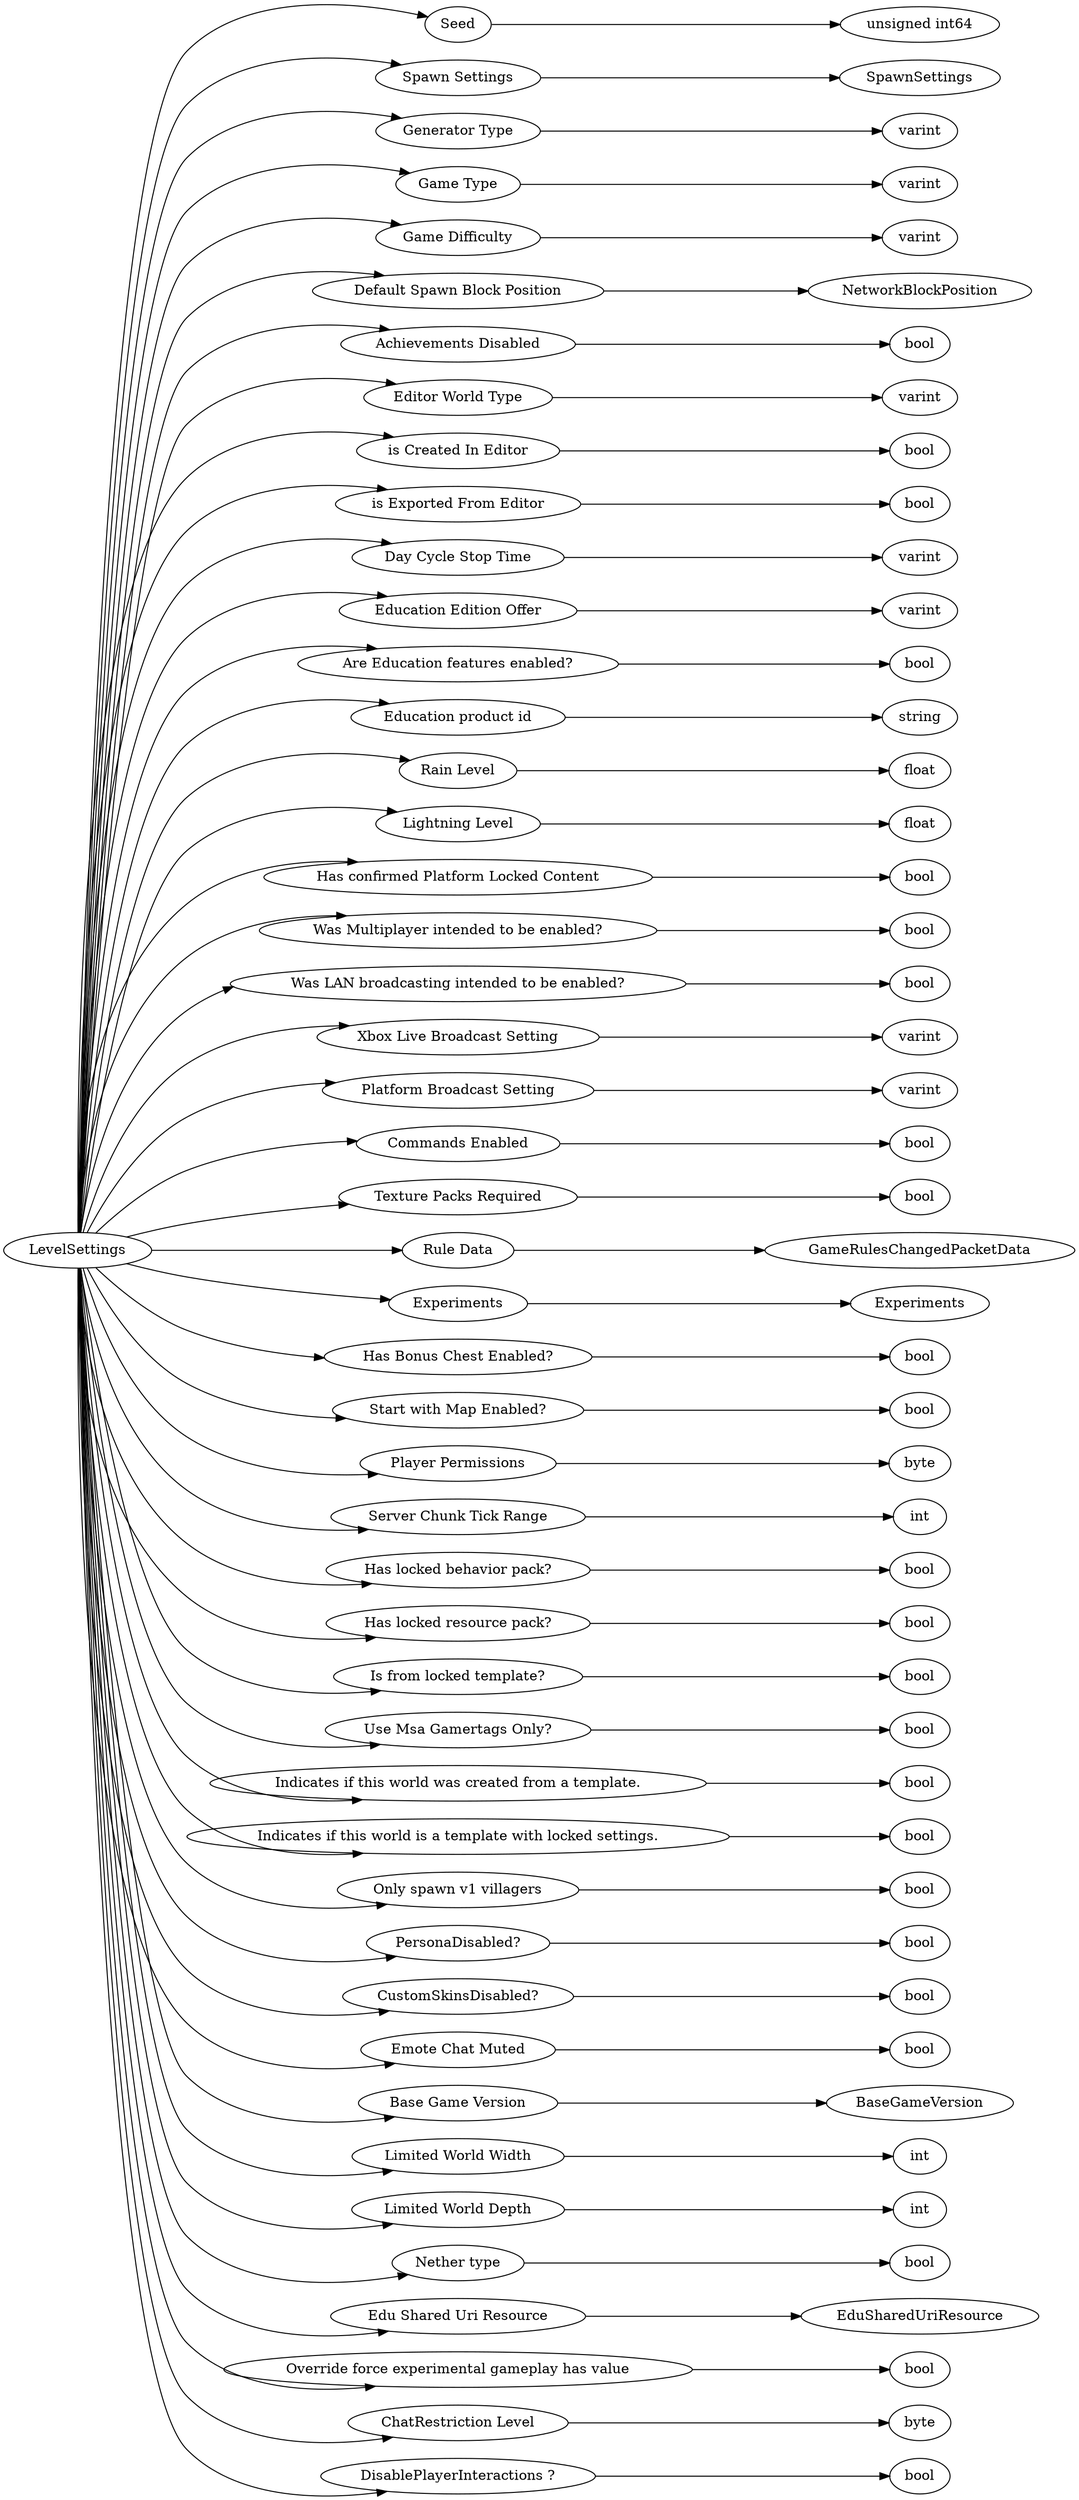 digraph "LevelSettings" {
rankdir = LR
23
23 -> 24
24 -> 25
23 -> 26
26 -> 34
23 -> 35
35 -> 36
23 -> 37
37 -> 38
23 -> 39
39 -> 40
23 -> 41
41 -> 49
23 -> 50
50 -> 51
23 -> 52
52 -> 53
23 -> 54
54 -> 55
23 -> 56
56 -> 57
23 -> 58
58 -> 59
23 -> 60
60 -> 61
23 -> 62
62 -> 63
23 -> 64
64 -> 65
23 -> 66
66 -> 67
23 -> 68
68 -> 69
23 -> 70
70 -> 71
23 -> 72
72 -> 73
23 -> 74
74 -> 75
23 -> 76
76 -> 77
23 -> 78
78 -> 79
23 -> 80
80 -> 81
23 -> 82
82 -> 83
23 -> 84
84 -> 85
23 -> 86
86 -> 87
23 -> 88
88 -> 89
23 -> 90
90 -> 91
23 -> 92
92 -> 93
23 -> 94
94 -> 95
23 -> 96
96 -> 97
23 -> 98
98 -> 99
23 -> 100
100 -> 101
23 -> 102
102 -> 103
23 -> 104
104 -> 105
23 -> 106
106 -> 107
23 -> 108
108 -> 109
23 -> 110
110 -> 111
23 -> 112
112 -> 113
23 -> 114
114 -> 115
23 -> 116
116 -> 117
23 -> 118
118 -> 119
23 -> 120
120 -> 121
23 -> 122
122 -> 123
23 -> 124
124 -> 130
23 -> 131
131 -> 132
23 -> 133
133 -> 134
23 -> 135
135 -> 136

23 [label="LevelSettings",comment="name: \"LevelSettings\", typeName: \"\", id: 23, branchId: 0, recurseId: -1, attributes: 0, notes: \"\""];
24 [label="Seed",comment="name: \"Seed\", typeName: \"\", id: 24, branchId: 0, recurseId: -1, attributes: 0, notes: \"\""];
25 [label="unsigned int64",comment="name: \"unsigned int64\", typeName: \"\", id: 25, branchId: 0, recurseId: -1, attributes: 512, notes: \"\""];
26 [label="Spawn Settings",comment="name: \"Spawn Settings\", typeName: \"SpawnSettings\", id: 26, branchId: 0, recurseId: -1, attributes: 256, notes: \"\""];
34 [label="SpawnSettings",comment="name: \"SpawnSettings\", typeName: \"\", id: 34, branchId: 0, recurseId: -1, attributes: 512, notes: \"\""];
35 [label="Generator Type",comment="name: \"Generator Type\", typeName: \"\", id: 35, branchId: 0, recurseId: -1, attributes: 0, notes: \"enumeration: GeneratorType\""];
36 [label="varint",comment="name: \"varint\", typeName: \"\", id: 36, branchId: 0, recurseId: -1, attributes: 512, notes: \"\""];
37 [label="Game Type",comment="name: \"Game Type\", typeName: \"\", id: 37, branchId: 0, recurseId: -1, attributes: 0, notes: \"enumeration: GameType\""];
38 [label="varint",comment="name: \"varint\", typeName: \"\", id: 38, branchId: 0, recurseId: -1, attributes: 512, notes: \"\""];
39 [label="Game Difficulty",comment="name: \"Game Difficulty\", typeName: \"\", id: 39, branchId: 0, recurseId: -1, attributes: 0, notes: \"enumeration: Difficulty\""];
40 [label="varint",comment="name: \"varint\", typeName: \"\", id: 40, branchId: 0, recurseId: -1, attributes: 512, notes: \"\""];
41 [label="Default Spawn Block Position",comment="name: \"Default Spawn Block Position\", typeName: \"NetworkBlockPosition\", id: 41, branchId: 0, recurseId: -1, attributes: 256, notes: \"\""];
49 [label="NetworkBlockPosition",comment="name: \"NetworkBlockPosition\", typeName: \"\", id: 49, branchId: 0, recurseId: -1, attributes: 512, notes: \"\""];
50 [label="Achievements Disabled",comment="name: \"Achievements Disabled\", typeName: \"\", id: 50, branchId: 0, recurseId: -1, attributes: 0, notes: \"\""];
51 [label="bool",comment="name: \"bool\", typeName: \"\", id: 51, branchId: 0, recurseId: -1, attributes: 512, notes: \"\""];
52 [label="Editor World Type",comment="name: \"Editor World Type\", typeName: \"\", id: 52, branchId: 0, recurseId: -1, attributes: 0, notes: \"enumeration: Editor::WorldType\""];
53 [label="varint",comment="name: \"varint\", typeName: \"\", id: 53, branchId: 0, recurseId: -1, attributes: 512, notes: \"\""];
54 [label="is Created In Editor",comment="name: \"is Created In Editor\", typeName: \"\", id: 54, branchId: 0, recurseId: -1, attributes: 0, notes: \"\""];
55 [label="bool",comment="name: \"bool\", typeName: \"\", id: 55, branchId: 0, recurseId: -1, attributes: 512, notes: \"\""];
56 [label="is Exported From Editor",comment="name: \"is Exported From Editor\", typeName: \"\", id: 56, branchId: 0, recurseId: -1, attributes: 0, notes: \"\""];
57 [label="bool",comment="name: \"bool\", typeName: \"\", id: 57, branchId: 0, recurseId: -1, attributes: 512, notes: \"\""];
58 [label="Day Cycle Stop Time",comment="name: \"Day Cycle Stop Time\", typeName: \"\", id: 58, branchId: 0, recurseId: -1, attributes: 0, notes: \"\""];
59 [label="varint",comment="name: \"varint\", typeName: \"\", id: 59, branchId: 0, recurseId: -1, attributes: 512, notes: \"\""];
60 [label="Education Edition Offer",comment="name: \"Education Edition Offer\", typeName: \"\", id: 60, branchId: 0, recurseId: -1, attributes: 0, notes: \"enumeration: EducationEditionOffer\""];
61 [label="varint",comment="name: \"varint\", typeName: \"\", id: 61, branchId: 0, recurseId: -1, attributes: 512, notes: \"\""];
62 [label="Are Education features enabled?",comment="name: \"Are Education features enabled?\", typeName: \"\", id: 62, branchId: 0, recurseId: -1, attributes: 0, notes: \"\""];
63 [label="bool",comment="name: \"bool\", typeName: \"\", id: 63, branchId: 0, recurseId: -1, attributes: 512, notes: \"\""];
64 [label="Education product id",comment="name: \"Education product id\", typeName: \"\", id: 64, branchId: 0, recurseId: -1, attributes: 0, notes: \"\""];
65 [label="string",comment="name: \"string\", typeName: \"\", id: 65, branchId: 0, recurseId: -1, attributes: 512, notes: \"\""];
66 [label="Rain Level",comment="name: \"Rain Level\", typeName: \"\", id: 66, branchId: 0, recurseId: -1, attributes: 0, notes: \"\""];
67 [label="float",comment="name: \"float\", typeName: \"\", id: 67, branchId: 0, recurseId: -1, attributes: 512, notes: \"\""];
68 [label="Lightning Level",comment="name: \"Lightning Level\", typeName: \"\", id: 68, branchId: 0, recurseId: -1, attributes: 0, notes: \"\""];
69 [label="float",comment="name: \"float\", typeName: \"\", id: 69, branchId: 0, recurseId: -1, attributes: 512, notes: \"\""];
70 [label="Has confirmed Platform Locked Content",comment="name: \"Has confirmed Platform Locked Content\", typeName: \"\", id: 70, branchId: 0, recurseId: -1, attributes: 0, notes: \"\""];
71 [label="bool",comment="name: \"bool\", typeName: \"\", id: 71, branchId: 0, recurseId: -1, attributes: 512, notes: \"\""];
72 [label="Was Multiplayer intended to be enabled?",comment="name: \"Was Multiplayer intended to be enabled?\", typeName: \"\", id: 72, branchId: 0, recurseId: -1, attributes: 0, notes: \"\""];
73 [label="bool",comment="name: \"bool\", typeName: \"\", id: 73, branchId: 0, recurseId: -1, attributes: 512, notes: \"\""];
74 [label="Was LAN broadcasting intended to be enabled?",comment="name: \"Was LAN broadcasting intended to be enabled?\", typeName: \"\", id: 74, branchId: 0, recurseId: -1, attributes: 0, notes: \"\""];
75 [label="bool",comment="name: \"bool\", typeName: \"\", id: 75, branchId: 0, recurseId: -1, attributes: 512, notes: \"\""];
76 [label="Xbox Live Broadcast Setting",comment="name: \"Xbox Live Broadcast Setting\", typeName: \"\", id: 76, branchId: 0, recurseId: -1, attributes: 0, notes: \"enumeration: Social::GamePublishSetting\""];
77 [label="varint",comment="name: \"varint\", typeName: \"\", id: 77, branchId: 0, recurseId: -1, attributes: 512, notes: \"\""];
78 [label="Platform Broadcast Setting",comment="name: \"Platform Broadcast Setting\", typeName: \"\", id: 78, branchId: 0, recurseId: -1, attributes: 0, notes: \"enumeration: Social::GamePublishSetting\""];
79 [label="varint",comment="name: \"varint\", typeName: \"\", id: 79, branchId: 0, recurseId: -1, attributes: 512, notes: \"\""];
80 [label="Commands Enabled",comment="name: \"Commands Enabled\", typeName: \"\", id: 80, branchId: 0, recurseId: -1, attributes: 0, notes: \"\""];
81 [label="bool",comment="name: \"bool\", typeName: \"\", id: 81, branchId: 0, recurseId: -1, attributes: 512, notes: \"\""];
82 [label="Texture Packs Required",comment="name: \"Texture Packs Required\", typeName: \"\", id: 82, branchId: 0, recurseId: -1, attributes: 0, notes: \"\""];
83 [label="bool",comment="name: \"bool\", typeName: \"\", id: 83, branchId: 0, recurseId: -1, attributes: 512, notes: \"\""];
84 [label="Rule Data",comment="name: \"Rule Data\", typeName: \"GameRulesChangedPacketData\", id: 84, branchId: 0, recurseId: -1, attributes: 256, notes: \"\""];
85 [label="GameRulesChangedPacketData",comment="name: \"GameRulesChangedPacketData\", typeName: \"\", id: 85, branchId: 0, recurseId: -1, attributes: 512, notes: \"\""];
86 [label="Experiments",comment="name: \"Experiments\", typeName: \"Experiments\", id: 86, branchId: 0, recurseId: -1, attributes: 256, notes: \"\""];
87 [label="Experiments",comment="name: \"Experiments\", typeName: \"\", id: 87, branchId: 0, recurseId: -1, attributes: 512, notes: \"\""];
88 [label="Has Bonus Chest Enabled?",comment="name: \"Has Bonus Chest Enabled?\", typeName: \"\", id: 88, branchId: 0, recurseId: -1, attributes: 0, notes: \"\""];
89 [label="bool",comment="name: \"bool\", typeName: \"\", id: 89, branchId: 0, recurseId: -1, attributes: 512, notes: \"\""];
90 [label="Start with Map Enabled?",comment="name: \"Start with Map Enabled?\", typeName: \"\", id: 90, branchId: 0, recurseId: -1, attributes: 0, notes: \"\""];
91 [label="bool",comment="name: \"bool\", typeName: \"\", id: 91, branchId: 0, recurseId: -1, attributes: 512, notes: \"\""];
92 [label="Player Permissions",comment="name: \"Player Permissions\", typeName: \"\", id: 92, branchId: 0, recurseId: -1, attributes: 0, notes: \"enumeration: PlayerPermissionLevel\""];
93 [label="byte",comment="name: \"byte\", typeName: \"\", id: 93, branchId: 0, recurseId: -1, attributes: 512, notes: \"\""];
94 [label="Server Chunk Tick Range",comment="name: \"Server Chunk Tick Range\", typeName: \"\", id: 94, branchId: 0, recurseId: -1, attributes: 0, notes: \"\""];
95 [label="int",comment="name: \"int\", typeName: \"\", id: 95, branchId: 0, recurseId: -1, attributes: 512, notes: \"\""];
96 [label="Has locked behavior pack?",comment="name: \"Has locked behavior pack?\", typeName: \"\", id: 96, branchId: 0, recurseId: -1, attributes: 0, notes: \"\""];
97 [label="bool",comment="name: \"bool\", typeName: \"\", id: 97, branchId: 0, recurseId: -1, attributes: 512, notes: \"\""];
98 [label="Has locked resource pack?",comment="name: \"Has locked resource pack?\", typeName: \"\", id: 98, branchId: 0, recurseId: -1, attributes: 0, notes: \"\""];
99 [label="bool",comment="name: \"bool\", typeName: \"\", id: 99, branchId: 0, recurseId: -1, attributes: 512, notes: \"\""];
100 [label="Is from locked template?",comment="name: \"Is from locked template?\", typeName: \"\", id: 100, branchId: 0, recurseId: -1, attributes: 0, notes: \"\""];
101 [label="bool",comment="name: \"bool\", typeName: \"\", id: 101, branchId: 0, recurseId: -1, attributes: 512, notes: \"\""];
102 [label="Use Msa Gamertags Only?",comment="name: \"Use Msa Gamertags Only?\", typeName: \"\", id: 102, branchId: 0, recurseId: -1, attributes: 0, notes: \"\""];
103 [label="bool",comment="name: \"bool\", typeName: \"\", id: 103, branchId: 0, recurseId: -1, attributes: 512, notes: \"\""];
104 [label="Indicates if this world was created from a template.",comment="name: \"Indicates if this world was created from a template.\", typeName: \"\", id: 104, branchId: 0, recurseId: -1, attributes: 0, notes: \"For servers this should always be false.\""];
105 [label="bool",comment="name: \"bool\", typeName: \"\", id: 105, branchId: 0, recurseId: -1, attributes: 512, notes: \"\""];
106 [label="Indicates if this world is a template with locked settings.",comment="name: \"Indicates if this world is a template with locked settings.\", typeName: \"\", id: 106, branchId: 0, recurseId: -1, attributes: 0, notes: \"For servers this should always be false.\""];
107 [label="bool",comment="name: \"bool\", typeName: \"\", id: 107, branchId: 0, recurseId: -1, attributes: 512, notes: \"\""];
108 [label="Only spawn v1 villagers",comment="name: \"Only spawn v1 villagers\", typeName: \"\", id: 108, branchId: 0, recurseId: -1, attributes: 0, notes: \"This was added for the Village & Pillage update, marking worlds where V1 villagers shouldn't update to V2, and only V1 villagers should be used in the world. This was done for Marketplace content.\""];
109 [label="bool",comment="name: \"bool\", typeName: \"\", id: 109, branchId: 0, recurseId: -1, attributes: 512, notes: \"\""];
110 [label="PersonaDisabled?",comment="name: \"PersonaDisabled?\", typeName: \"\", id: 110, branchId: 0, recurseId: -1, attributes: 0, notes: \"\""];
111 [label="bool",comment="name: \"bool\", typeName: \"\", id: 111, branchId: 0, recurseId: -1, attributes: 512, notes: \"\""];
112 [label="CustomSkinsDisabled?",comment="name: \"CustomSkinsDisabled?\", typeName: \"\", id: 112, branchId: 0, recurseId: -1, attributes: 0, notes: \"\""];
113 [label="bool",comment="name: \"bool\", typeName: \"\", id: 113, branchId: 0, recurseId: -1, attributes: 512, notes: \"\""];
114 [label="Emote Chat Muted",comment="name: \"Emote Chat Muted\", typeName: \"\", id: 114, branchId: 0, recurseId: -1, attributes: 0, notes: \"\""];
115 [label="bool",comment="name: \"bool\", typeName: \"\", id: 115, branchId: 0, recurseId: -1, attributes: 512, notes: \"\""];
116 [label="Base Game Version",comment="name: \"Base Game Version\", typeName: \"BaseGameVersion\", id: 116, branchId: 0, recurseId: -1, attributes: 256, notes: \"Version of vanilla gameplay that will be used with this world.\""];
117 [label="BaseGameVersion",comment="name: \"BaseGameVersion\", typeName: \"\", id: 117, branchId: 0, recurseId: -1, attributes: 512, notes: \"\""];
118 [label="Limited World Width",comment="name: \"Limited World Width\", typeName: \"\", id: 118, branchId: 0, recurseId: -1, attributes: 0, notes: \"\""];
119 [label="int",comment="name: \"int\", typeName: \"\", id: 119, branchId: 0, recurseId: -1, attributes: 512, notes: \"\""];
120 [label="Limited World Depth",comment="name: \"Limited World Depth\", typeName: \"\", id: 120, branchId: 0, recurseId: -1, attributes: 0, notes: \"\""];
121 [label="int",comment="name: \"int\", typeName: \"\", id: 121, branchId: 0, recurseId: -1, attributes: 512, notes: \"\""];
122 [label="Nether type",comment="name: \"Nether type\", typeName: \"\", id: 122, branchId: 0, recurseId: -1, attributes: 0, notes: \"\""];
123 [label="bool",comment="name: \"bool\", typeName: \"\", id: 123, branchId: 0, recurseId: -1, attributes: 512, notes: \"\""];
124 [label="Edu Shared Uri Resource",comment="name: \"Edu Shared Uri Resource\", typeName: \"EduSharedUriResource\", id: 124, branchId: 0, recurseId: -1, attributes: 256, notes: \"\""];
130 [label="EduSharedUriResource",comment="name: \"EduSharedUriResource\", typeName: \"\", id: 130, branchId: 0, recurseId: -1, attributes: 512, notes: \"\""];
131 [label="Override force experimental gameplay has value",comment="name: \"Override force experimental gameplay has value\", typeName: \"\", id: 131, branchId: 0, recurseId: -1, attributes: 0, notes: \"For servers this should always be false\""];
132 [label="bool",comment="name: \"bool\", typeName: \"\", id: 132, branchId: 0, recurseId: -1, attributes: 512, notes: \"\""];
133 [label="ChatRestriction Level",comment="name: \"ChatRestriction Level\", typeName: \"\", id: 133, branchId: 0, recurseId: -1, attributes: 0, notes: \"enumeration: ChatRestrictionLevel\""];
134 [label="byte",comment="name: \"byte\", typeName: \"\", id: 134, branchId: 0, recurseId: -1, attributes: 512, notes: \"\""];
135 [label="DisablePlayerInteractions ?",comment="name: \"DisablePlayerInteractions ?\", typeName: \"\", id: 135, branchId: 0, recurseId: -1, attributes: 0, notes: \"\""];
136 [label="bool",comment="name: \"bool\", typeName: \"\", id: 136, branchId: 0, recurseId: -1, attributes: 512, notes: \"\""];
{ rank = max;25;34;36;38;40;49;51;53;55;57;59;61;63;65;67;69;71;73;75;77;79;81;83;85;87;89;91;93;95;97;99;101;103;105;107;109;111;113;115;117;119;121;123;130;132;134;136}

}
